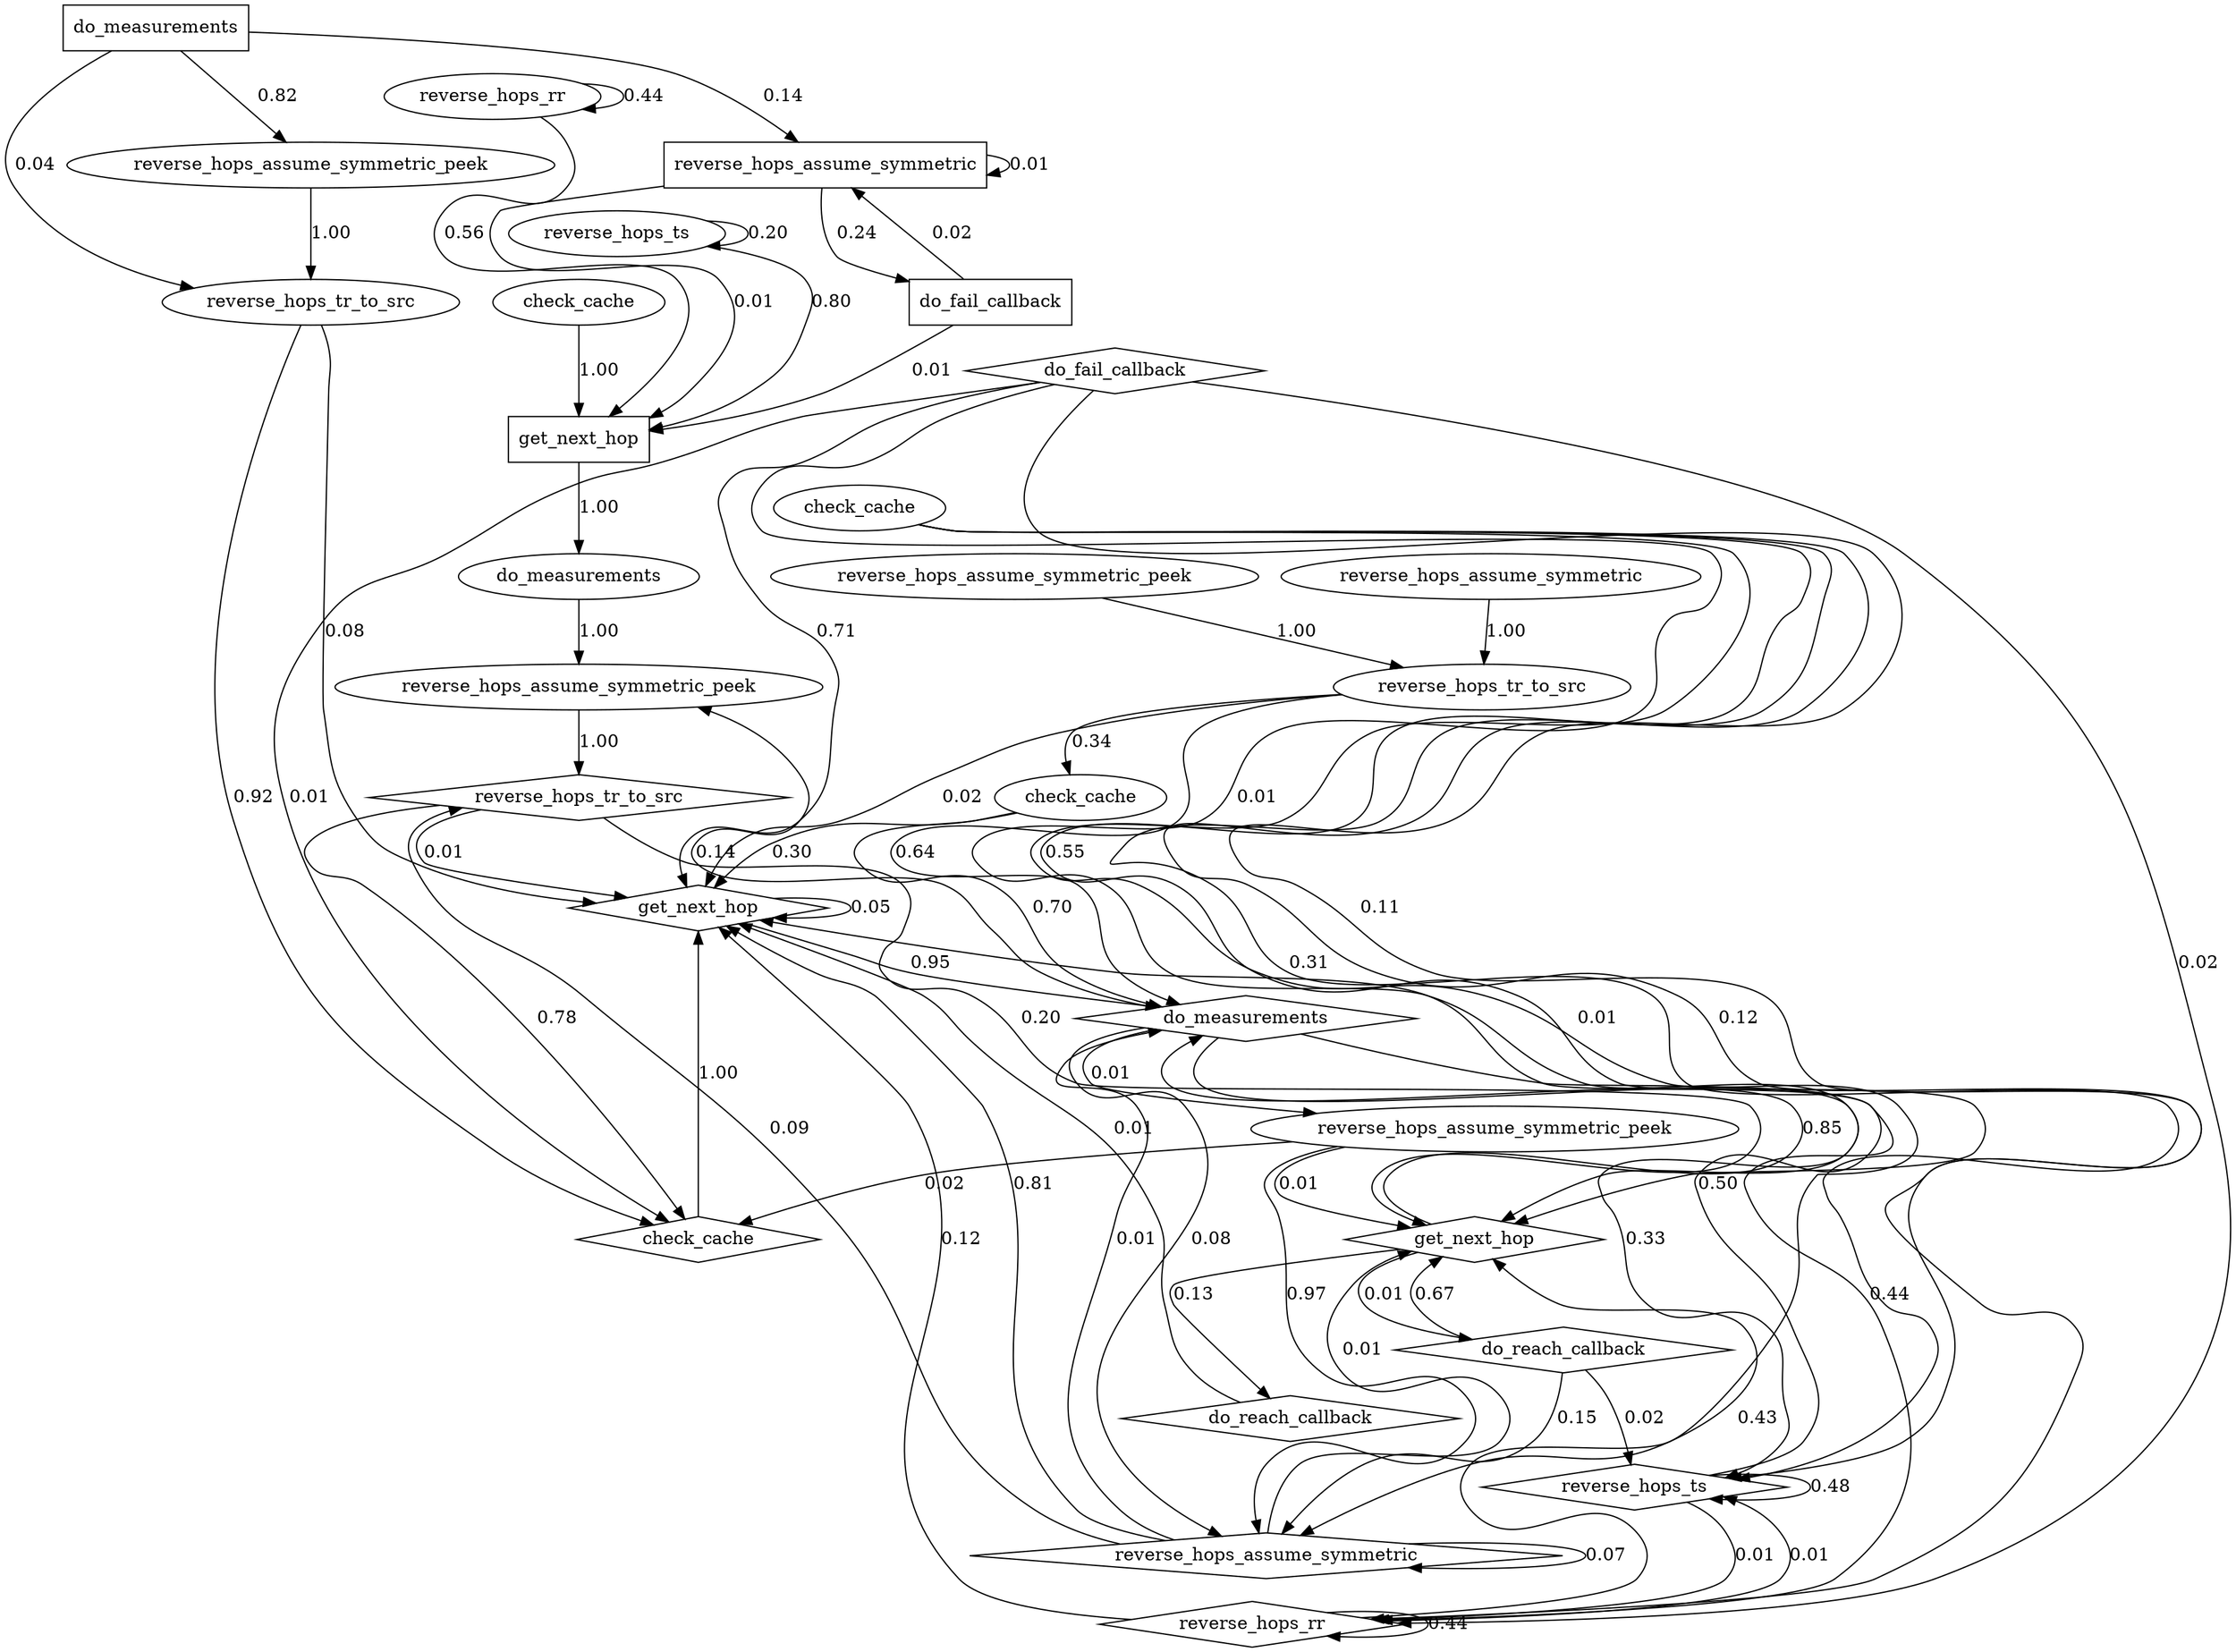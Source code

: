digraph {
  0 [label="do_measurements",shape=box];
  1 [label="do_fail_callback",shape=box];
  2 [label="get_next_hop",shape=box];
  3 [label="reverse_hops_assume_symmetric",shape=box];
  4 [label="do_measurements"];
  5 [label="reverse_hops_assume_symmetric_peek"];
  6 [label="reverse_hops_tr_to_src"];
  7 [label="reverse_hops_assume_symmetric_peek"];
  8 [label="reverse_hops_tr_to_src"];
  9 [label="check_cache"];
  10 [label="do_measurements",shape=diamond];
  11 [label="get_next_hop",shape=diamond];
  12 [label="check_cache",shape=diamond];
  13 [label="reverse_hops_assume_symmetric_peek"];
  14 [label="reverse_hops_tr_to_src",shape=diamond];
  15 [label="reverse_hops_rr"];
  16 [label="reverse_hops_ts"];
  17 [label="do_reach_callback",shape=diamond];
  18 [label="do_fail_callback",shape=diamond];
  19 [label="get_next_hop",shape=diamond];
  20 [label="check_cache"];
  21 [label="check_cache"];
  22 [label="reverse_hops_assume_symmetric"];
  23 [label="do_reach_callback",shape=diamond];
  24 [label="reverse_hops_ts",shape=diamond];
  25 [label="reverse_hops_rr",shape=diamond];
  26 [label="reverse_hops_assume_symmetric",shape=diamond];
  27 [label="reverse_hops_assume_symmetric_peek"];
0->5 [label="0.82", weight="0.82",];
0->6 [label="0.04", weight="0.04",];
0->3 [label="0.14", weight="0.14",];
1->3 [label="0.02", weight="0.02",];
1->2 [label="0.01", weight="0.01",];
2->4 [label="1.00", weight="1.00",];
3->1 [label="0.24", weight="0.24",];
3->3 [label="0.01", weight="0.01",];
3->2 [label="0.01", weight="0.01",];
4->13 [label="1.00", weight="1.00",];
5->6 [label="1.00", weight="1.00",];
6->12 [label="0.92", weight="0.92",];
6->11 [label="0.08", weight="0.08",];
7->8 [label="1.00", weight="1.00",];
8->10 [label="0.64", weight="0.64",];
8->9 [label="0.34", weight="0.34",];
8->11 [label="0.02", weight="0.02",];
9->10 [label="0.70", weight="0.70",];
9->11 [label="0.30", weight="0.30",];
10->24 [label="0.33", weight="0.33",];
10->25 [label="0.44", weight="0.44",];
10->13 [label="0.14", weight="0.14",];
10->26 [label="0.08", weight="0.08",];
10->27 [label="0.01", weight="0.01",];
11->10 [label="0.95", weight="0.95",];
11->11 [label="0.05", weight="0.05",];
12->11 [label="1.00", weight="1.00",];
13->14 [label="1.00", weight="1.00",];
14->19 [label="0.20", weight="0.20",];
14->12 [label="0.78", weight="0.78",];
14->11 [label="0.01", weight="0.01",];
15->15 [label="0.44", weight="0.44",];
15->2 [label="0.56", weight="0.56",];
16->2 [label="0.80", weight="0.80",];
16->16 [label="0.20", weight="0.20",];
17->19 [label="0.67", weight="0.67",];
17->24 [label="0.02", weight="0.02",];
17->26 [label="0.15", weight="0.15",];
18->19 [label="0.01", weight="0.01",];
18->11 [label="0.71", weight="0.71",];
18->12 [label="0.01", weight="0.01",];
18->24 [label="0.11", weight="0.11",];
18->25 [label="0.02", weight="0.02",];
19->17 [label="0.01", weight="0.01",];
19->23 [label="0.13", weight="0.13",];
19->10 [label="0.85", weight="0.85",];
20->26 [label="0.01", weight="0.01",];
20->24 [label="0.31", weight="0.31",];
20->25 [label="0.12", weight="0.12",];
20->19 [label="0.55", weight="0.55",];
21->2 [label="1.00", weight="1.00",];
22->8 [label="1.00", weight="1.00",];
23->11 [label="0.01", weight="0.01",];
24->11 [label="0.50", weight="0.50",];
24->24 [label="0.48", weight="0.48",];
24->25 [label="0.01", weight="0.01",];
25->11 [label="0.12", weight="0.12",];
25->24 [label="0.01", weight="0.01",];
25->25 [label="0.44", weight="0.44",];
25->19 [label="0.43", weight="0.43",];
26->14 [label="0.09", weight="0.09",];
26->26 [label="0.07", weight="0.07",];
26->11 [label="0.81", weight="0.81",];
26->19 [label="0.01", weight="0.01",];
26->10 [label="0.01", weight="0.01",];
27->19 [label="0.01", weight="0.01",];
27->26 [label="0.97", weight="0.97",];
27->12 [label="0.02", weight="0.02",];
} // digraph

